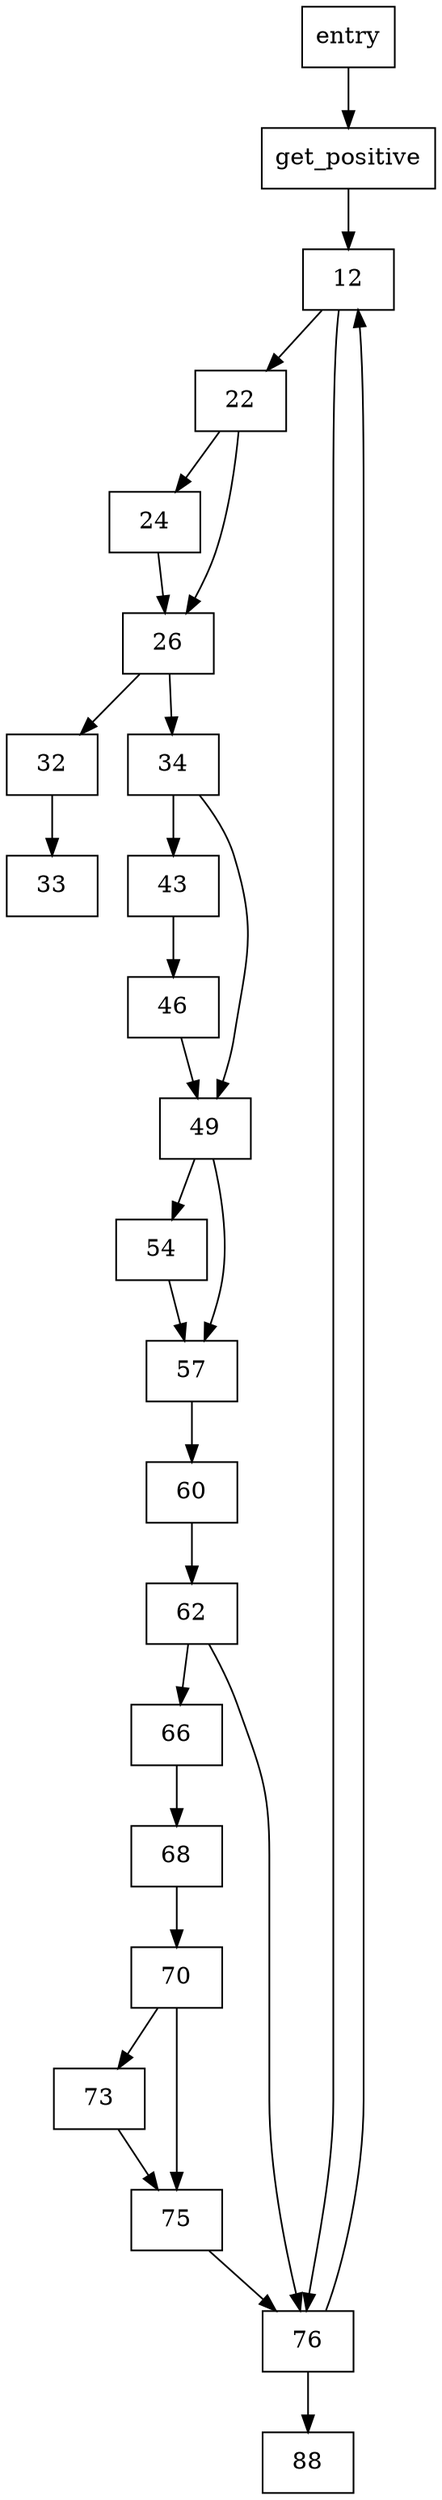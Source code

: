digraph ControlFlowGraph {
    node [shape=rectangle];

    entry
    get_positive
    12
    22
    24
    26
    32
    33
    34
    43
    46
    49
    54
    57
    60
    62
    66
    68
    70
    73
    75
    76
    88

    entry -> get_positive
    get_positive -> 12
    12 -> 22
    12 -> 76
    22 -> 24
    22 -> 26
    24 -> 26
    26 -> 32
    26 -> 34
    32 -> 33
    34 -> 43
    34 -> 49
    43 -> 46
    46 -> 49
    49 -> 54
    49 -> 57
    54 -> 57
    57 -> 60
    60 -> 62
    62 -> 66
    62 -> 76
    66 -> 68
    68 -> 70
    70 -> 73
    70 -> 75
    73 -> 75
    75 -> 76
    76 -> 12
    76 -> 88
    88
}